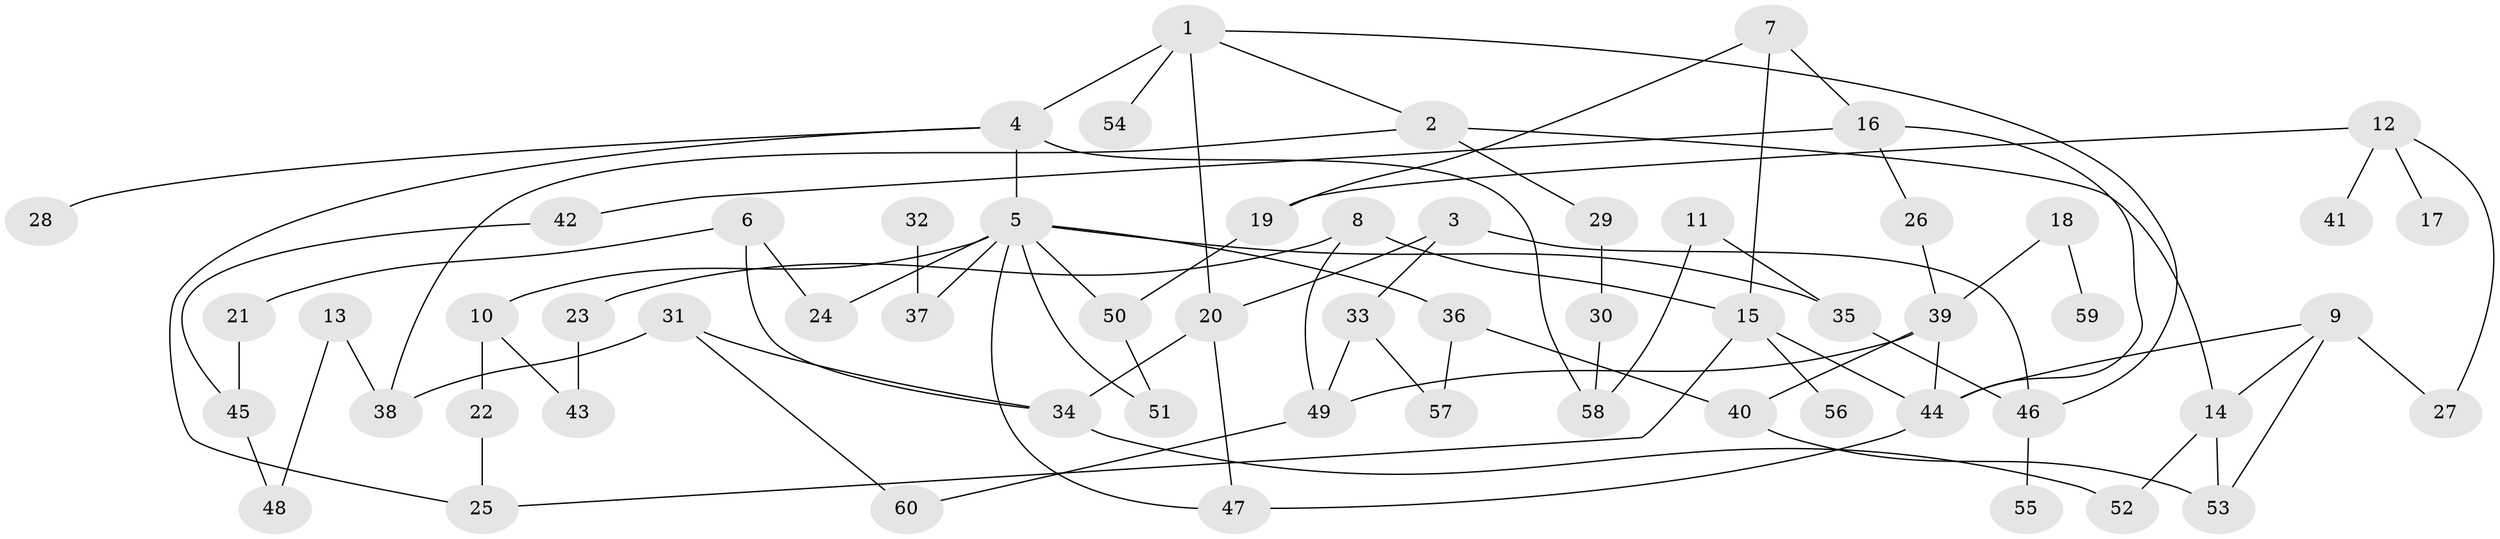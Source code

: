// original degree distribution, {6: 0.025, 5: 0.06666666666666667, 3: 0.25, 2: 0.3, 4: 0.075, 1: 0.2833333333333333}
// Generated by graph-tools (version 1.1) at 2025/36/03/04/25 23:36:12]
// undirected, 60 vertices, 85 edges
graph export_dot {
  node [color=gray90,style=filled];
  1;
  2;
  3;
  4;
  5;
  6;
  7;
  8;
  9;
  10;
  11;
  12;
  13;
  14;
  15;
  16;
  17;
  18;
  19;
  20;
  21;
  22;
  23;
  24;
  25;
  26;
  27;
  28;
  29;
  30;
  31;
  32;
  33;
  34;
  35;
  36;
  37;
  38;
  39;
  40;
  41;
  42;
  43;
  44;
  45;
  46;
  47;
  48;
  49;
  50;
  51;
  52;
  53;
  54;
  55;
  56;
  57;
  58;
  59;
  60;
  1 -- 2 [weight=1.0];
  1 -- 4 [weight=1.0];
  1 -- 20 [weight=1.0];
  1 -- 46 [weight=1.0];
  1 -- 54 [weight=1.0];
  2 -- 14 [weight=1.0];
  2 -- 29 [weight=1.0];
  2 -- 38 [weight=1.0];
  3 -- 20 [weight=1.0];
  3 -- 33 [weight=1.0];
  3 -- 46 [weight=1.0];
  4 -- 5 [weight=1.0];
  4 -- 25 [weight=1.0];
  4 -- 28 [weight=1.0];
  4 -- 58 [weight=1.0];
  5 -- 10 [weight=1.0];
  5 -- 24 [weight=1.0];
  5 -- 35 [weight=1.0];
  5 -- 36 [weight=1.0];
  5 -- 37 [weight=1.0];
  5 -- 47 [weight=1.0];
  5 -- 50 [weight=1.0];
  5 -- 51 [weight=1.0];
  6 -- 21 [weight=1.0];
  6 -- 24 [weight=1.0];
  6 -- 34 [weight=1.0];
  7 -- 15 [weight=1.0];
  7 -- 16 [weight=1.0];
  7 -- 19 [weight=1.0];
  8 -- 15 [weight=1.0];
  8 -- 23 [weight=1.0];
  8 -- 49 [weight=1.0];
  9 -- 14 [weight=1.0];
  9 -- 27 [weight=1.0];
  9 -- 44 [weight=1.0];
  9 -- 53 [weight=1.0];
  10 -- 22 [weight=1.0];
  10 -- 43 [weight=1.0];
  11 -- 35 [weight=1.0];
  11 -- 58 [weight=1.0];
  12 -- 17 [weight=1.0];
  12 -- 19 [weight=1.0];
  12 -- 27 [weight=1.0];
  12 -- 41 [weight=1.0];
  13 -- 38 [weight=1.0];
  13 -- 48 [weight=1.0];
  14 -- 52 [weight=1.0];
  14 -- 53 [weight=1.0];
  15 -- 25 [weight=1.0];
  15 -- 44 [weight=1.0];
  15 -- 56 [weight=1.0];
  16 -- 26 [weight=1.0];
  16 -- 42 [weight=1.0];
  16 -- 44 [weight=1.0];
  18 -- 39 [weight=1.0];
  18 -- 59 [weight=1.0];
  19 -- 50 [weight=1.0];
  20 -- 34 [weight=1.0];
  20 -- 47 [weight=1.0];
  21 -- 45 [weight=1.0];
  22 -- 25 [weight=1.0];
  23 -- 43 [weight=1.0];
  26 -- 39 [weight=1.0];
  29 -- 30 [weight=1.0];
  30 -- 58 [weight=1.0];
  31 -- 34 [weight=1.0];
  31 -- 38 [weight=1.0];
  31 -- 60 [weight=1.0];
  32 -- 37 [weight=1.0];
  33 -- 49 [weight=1.0];
  33 -- 57 [weight=1.0];
  34 -- 52 [weight=1.0];
  35 -- 46 [weight=1.0];
  36 -- 40 [weight=1.0];
  36 -- 57 [weight=1.0];
  39 -- 40 [weight=1.0];
  39 -- 44 [weight=1.0];
  39 -- 49 [weight=1.0];
  40 -- 53 [weight=1.0];
  42 -- 45 [weight=1.0];
  44 -- 47 [weight=1.0];
  45 -- 48 [weight=1.0];
  46 -- 55 [weight=1.0];
  49 -- 60 [weight=1.0];
  50 -- 51 [weight=1.0];
}
